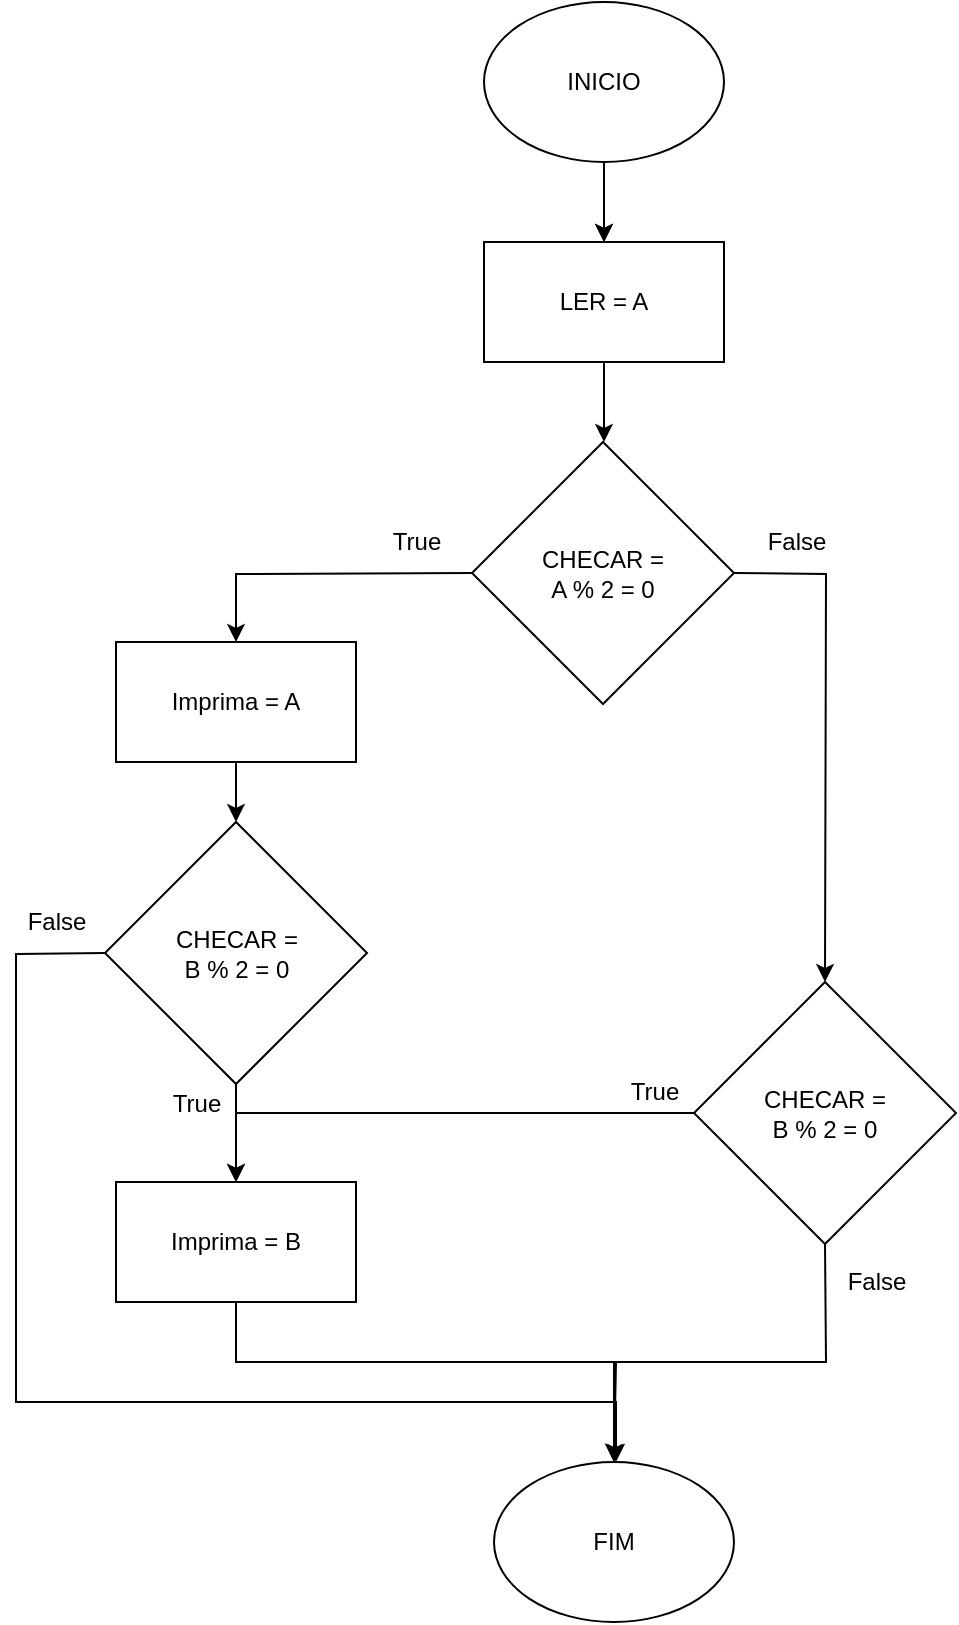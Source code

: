<mxfile version="17.2.4" type="github">
  <diagram id="mNHv7Xfd733gg4z5NXrI" name="Page-1">
    <mxGraphModel dx="782" dy="468" grid="1" gridSize="10" guides="1" tooltips="1" connect="1" arrows="1" fold="1" page="1" pageScale="1" pageWidth="827" pageHeight="1169" math="0" shadow="0">
      <root>
        <mxCell id="0" />
        <mxCell id="1" parent="0" />
        <mxCell id="dx0S541zMWtDR5DZHpLY-1" value="INICIO" style="ellipse;whiteSpace=wrap;html=1;" parent="1" vertex="1">
          <mxGeometry x="354" y="50" width="120" height="80" as="geometry" />
        </mxCell>
        <mxCell id="dx0S541zMWtDR5DZHpLY-5" value="" style="endArrow=classic;html=1;rounded=0;exitX=0.5;exitY=1;exitDx=0;exitDy=0;" parent="1" source="dx0S541zMWtDR5DZHpLY-1" edge="1">
          <mxGeometry width="50" height="50" relative="1" as="geometry">
            <mxPoint x="380" y="260" as="sourcePoint" />
            <mxPoint x="414" y="170" as="targetPoint" />
          </mxGeometry>
        </mxCell>
        <mxCell id="dx0S541zMWtDR5DZHpLY-7" value="" style="endArrow=classic;html=1;rounded=0;exitX=0.5;exitY=1;exitDx=0;exitDy=0;" parent="1" source="dx0S541zMWtDR5DZHpLY-1" edge="1">
          <mxGeometry width="50" height="50" relative="1" as="geometry">
            <mxPoint x="414" y="130" as="sourcePoint" />
            <mxPoint x="414" y="170" as="targetPoint" />
            <Array as="points" />
          </mxGeometry>
        </mxCell>
        <mxCell id="dx0S541zMWtDR5DZHpLY-16" value="FIM" style="ellipse;whiteSpace=wrap;html=1;" parent="1" vertex="1">
          <mxGeometry x="359" y="780" width="120" height="80" as="geometry" />
        </mxCell>
        <mxCell id="eqXWto3Xr35kj9CV83Ef-1" value="LER = A" style="rounded=0;whiteSpace=wrap;html=1;" parent="1" vertex="1">
          <mxGeometry x="354" y="170" width="120" height="60" as="geometry" />
        </mxCell>
        <mxCell id="eqXWto3Xr35kj9CV83Ef-2" value="" style="endArrow=classic;html=1;rounded=0;exitX=0.5;exitY=1;exitDx=0;exitDy=0;" parent="1" edge="1">
          <mxGeometry width="50" height="50" relative="1" as="geometry">
            <mxPoint x="414" y="230" as="sourcePoint" />
            <mxPoint x="414" y="270" as="targetPoint" />
            <Array as="points" />
          </mxGeometry>
        </mxCell>
        <mxCell id="N103GahGHHadDwq9YLp3-1" value="CHECAR = &lt;br&gt;A % 2 = 0" style="rhombus;whiteSpace=wrap;html=1;" parent="1" vertex="1">
          <mxGeometry x="348" y="270" width="131" height="131" as="geometry" />
        </mxCell>
        <mxCell id="N103GahGHHadDwq9YLp3-3" value="" style="endArrow=classic;html=1;rounded=0;exitX=0;exitY=0.5;exitDx=0;exitDy=0;entryX=0.5;entryY=0;entryDx=0;entryDy=0;" parent="1" source="N103GahGHHadDwq9YLp3-1" target="N103GahGHHadDwq9YLp3-6" edge="1">
          <mxGeometry width="50" height="50" relative="1" as="geometry">
            <mxPoint x="414" y="401" as="sourcePoint" />
            <mxPoint x="280" y="430" as="targetPoint" />
            <Array as="points">
              <mxPoint x="230" y="336" />
            </Array>
          </mxGeometry>
        </mxCell>
        <mxCell id="N103GahGHHadDwq9YLp3-6" value="Imprima = A" style="rounded=0;whiteSpace=wrap;html=1;" parent="1" vertex="1">
          <mxGeometry x="170" y="370" width="120" height="60" as="geometry" />
        </mxCell>
        <mxCell id="N103GahGHHadDwq9YLp3-9" value="True" style="text;html=1;align=center;verticalAlign=middle;resizable=0;points=[];autosize=1;strokeColor=none;fillColor=none;" parent="1" vertex="1">
          <mxGeometry x="300" y="310" width="40" height="20" as="geometry" />
        </mxCell>
        <mxCell id="N103GahGHHadDwq9YLp3-10" value="False" style="text;html=1;align=center;verticalAlign=middle;resizable=0;points=[];autosize=1;strokeColor=none;fillColor=none;" parent="1" vertex="1">
          <mxGeometry x="490" y="310" width="40" height="20" as="geometry" />
        </mxCell>
        <mxCell id="eWo_KJt5pI8NYzRUAlLy-13" value="" style="edgeStyle=orthogonalEdgeStyle;rounded=0;orthogonalLoop=1;jettySize=auto;html=1;entryX=0.5;entryY=0;entryDx=0;entryDy=0;" parent="1" source="eWo_KJt5pI8NYzRUAlLy-1" target="eWo_KJt5pI8NYzRUAlLy-5" edge="1">
          <mxGeometry relative="1" as="geometry">
            <Array as="points">
              <mxPoint x="230" y="606" />
            </Array>
          </mxGeometry>
        </mxCell>
        <mxCell id="eWo_KJt5pI8NYzRUAlLy-1" value="CHECAR = &lt;br&gt;B % 2 = 0" style="rhombus;whiteSpace=wrap;html=1;" parent="1" vertex="1">
          <mxGeometry x="459" y="540" width="131" height="131" as="geometry" />
        </mxCell>
        <mxCell id="eWo_KJt5pI8NYzRUAlLy-2" value="" style="endArrow=classic;html=1;rounded=0;entryX=0.5;entryY=0;entryDx=0;entryDy=0;exitX=1;exitY=0.5;exitDx=0;exitDy=0;" parent="1" source="N103GahGHHadDwq9YLp3-1" target="eWo_KJt5pI8NYzRUAlLy-1" edge="1">
          <mxGeometry width="50" height="50" relative="1" as="geometry">
            <mxPoint x="380" y="550" as="sourcePoint" />
            <mxPoint x="430" y="500" as="targetPoint" />
            <Array as="points">
              <mxPoint x="525" y="336" />
            </Array>
          </mxGeometry>
        </mxCell>
        <mxCell id="eWo_KJt5pI8NYzRUAlLy-3" value="" style="endArrow=classic;html=1;rounded=0;exitX=0.5;exitY=1;exitDx=0;exitDy=0;entryX=0.5;entryY=0;entryDx=0;entryDy=0;" parent="1" source="N103GahGHHadDwq9YLp3-6" target="eWo_KJt5pI8NYzRUAlLy-11" edge="1">
          <mxGeometry width="50" height="50" relative="1" as="geometry">
            <mxPoint x="380" y="550" as="sourcePoint" />
            <mxPoint x="430" y="500" as="targetPoint" />
            <Array as="points">
              <mxPoint x="230" y="460" />
            </Array>
          </mxGeometry>
        </mxCell>
        <mxCell id="eWo_KJt5pI8NYzRUAlLy-16" style="edgeStyle=orthogonalEdgeStyle;rounded=0;orthogonalLoop=1;jettySize=auto;html=1;exitX=0.5;exitY=1;exitDx=0;exitDy=0;entryX=0.5;entryY=0;entryDx=0;entryDy=0;" parent="1" source="eWo_KJt5pI8NYzRUAlLy-5" target="dx0S541zMWtDR5DZHpLY-16" edge="1">
          <mxGeometry relative="1" as="geometry">
            <Array as="points">
              <mxPoint x="230" y="730" />
              <mxPoint x="419" y="730" />
            </Array>
          </mxGeometry>
        </mxCell>
        <mxCell id="eWo_KJt5pI8NYzRUAlLy-5" value="Imprima = B" style="rounded=0;whiteSpace=wrap;html=1;" parent="1" vertex="1">
          <mxGeometry x="170" y="640" width="120" height="60" as="geometry" />
        </mxCell>
        <mxCell id="eWo_KJt5pI8NYzRUAlLy-6" value="True" style="text;html=1;align=center;verticalAlign=middle;resizable=0;points=[];autosize=1;strokeColor=none;fillColor=none;" parent="1" vertex="1">
          <mxGeometry x="190" y="591" width="40" height="20" as="geometry" />
        </mxCell>
        <mxCell id="eWo_KJt5pI8NYzRUAlLy-7" value="False" style="text;html=1;align=center;verticalAlign=middle;resizable=0;points=[];autosize=1;strokeColor=none;fillColor=none;" parent="1" vertex="1">
          <mxGeometry x="530" y="680" width="40" height="20" as="geometry" />
        </mxCell>
        <mxCell id="eWo_KJt5pI8NYzRUAlLy-8" value="" style="endArrow=classic;html=1;rounded=0;entryX=0.5;entryY=0;entryDx=0;entryDy=0;exitX=0.5;exitY=1;exitDx=0;exitDy=0;" parent="1" source="eWo_KJt5pI8NYzRUAlLy-1" target="dx0S541zMWtDR5DZHpLY-16" edge="1">
          <mxGeometry width="50" height="50" relative="1" as="geometry">
            <mxPoint x="380" y="630" as="sourcePoint" />
            <mxPoint x="414" y="710" as="targetPoint" />
            <Array as="points">
              <mxPoint x="525" y="730" />
              <mxPoint x="420" y="730" />
            </Array>
          </mxGeometry>
        </mxCell>
        <mxCell id="eWo_KJt5pI8NYzRUAlLy-9" value="" style="endArrow=classic;html=1;rounded=0;exitX=0.5;exitY=1;exitDx=0;exitDy=0;entryX=0.5;entryY=0;entryDx=0;entryDy=0;" parent="1" source="eWo_KJt5pI8NYzRUAlLy-11" target="eWo_KJt5pI8NYzRUAlLy-5" edge="1">
          <mxGeometry width="50" height="50" relative="1" as="geometry">
            <mxPoint x="380" y="770" as="sourcePoint" />
            <mxPoint x="230" y="620" as="targetPoint" />
            <Array as="points" />
          </mxGeometry>
        </mxCell>
        <mxCell id="eWo_KJt5pI8NYzRUAlLy-11" value="CHECAR = &lt;br&gt;B % 2 = 0" style="rhombus;whiteSpace=wrap;html=1;" parent="1" vertex="1">
          <mxGeometry x="164.5" y="460" width="131" height="131" as="geometry" />
        </mxCell>
        <mxCell id="eWo_KJt5pI8NYzRUAlLy-14" value="True" style="text;html=1;align=center;verticalAlign=middle;resizable=0;points=[];autosize=1;strokeColor=none;fillColor=none;" parent="1" vertex="1">
          <mxGeometry x="419" y="585" width="40" height="20" as="geometry" />
        </mxCell>
        <mxCell id="eWo_KJt5pI8NYzRUAlLy-17" value="" style="endArrow=classic;html=1;rounded=0;exitX=0;exitY=0.5;exitDx=0;exitDy=0;" parent="1" source="eWo_KJt5pI8NYzRUAlLy-11" edge="1">
          <mxGeometry width="50" height="50" relative="1" as="geometry">
            <mxPoint x="380" y="730" as="sourcePoint" />
            <mxPoint x="420" y="780" as="targetPoint" />
            <Array as="points">
              <mxPoint x="120" y="526" />
              <mxPoint x="120" y="750" />
              <mxPoint x="420" y="750" />
            </Array>
          </mxGeometry>
        </mxCell>
        <mxCell id="eWo_KJt5pI8NYzRUAlLy-18" value="False" style="text;html=1;align=center;verticalAlign=middle;resizable=0;points=[];autosize=1;strokeColor=none;fillColor=none;" parent="1" vertex="1">
          <mxGeometry x="120" y="500" width="40" height="20" as="geometry" />
        </mxCell>
      </root>
    </mxGraphModel>
  </diagram>
</mxfile>
